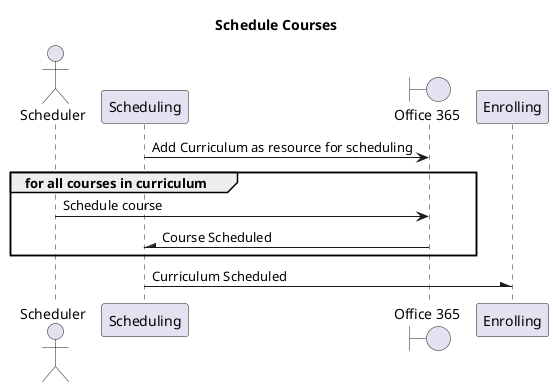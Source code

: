 @startuml
Title Schedule Courses
actor Scheduler
participant Scheduling
boundary "Office 365" as MSGraph

Scheduling -> MSGraph : Add Curriculum as resource for scheduling
group for all courses in curriculum
      Scheduler -> MSGraph : Schedule course
      MSGraph -\ Scheduling : Course Scheduled
end
Scheduling -\ Enrolling : Curriculum Scheduled
@enduml

